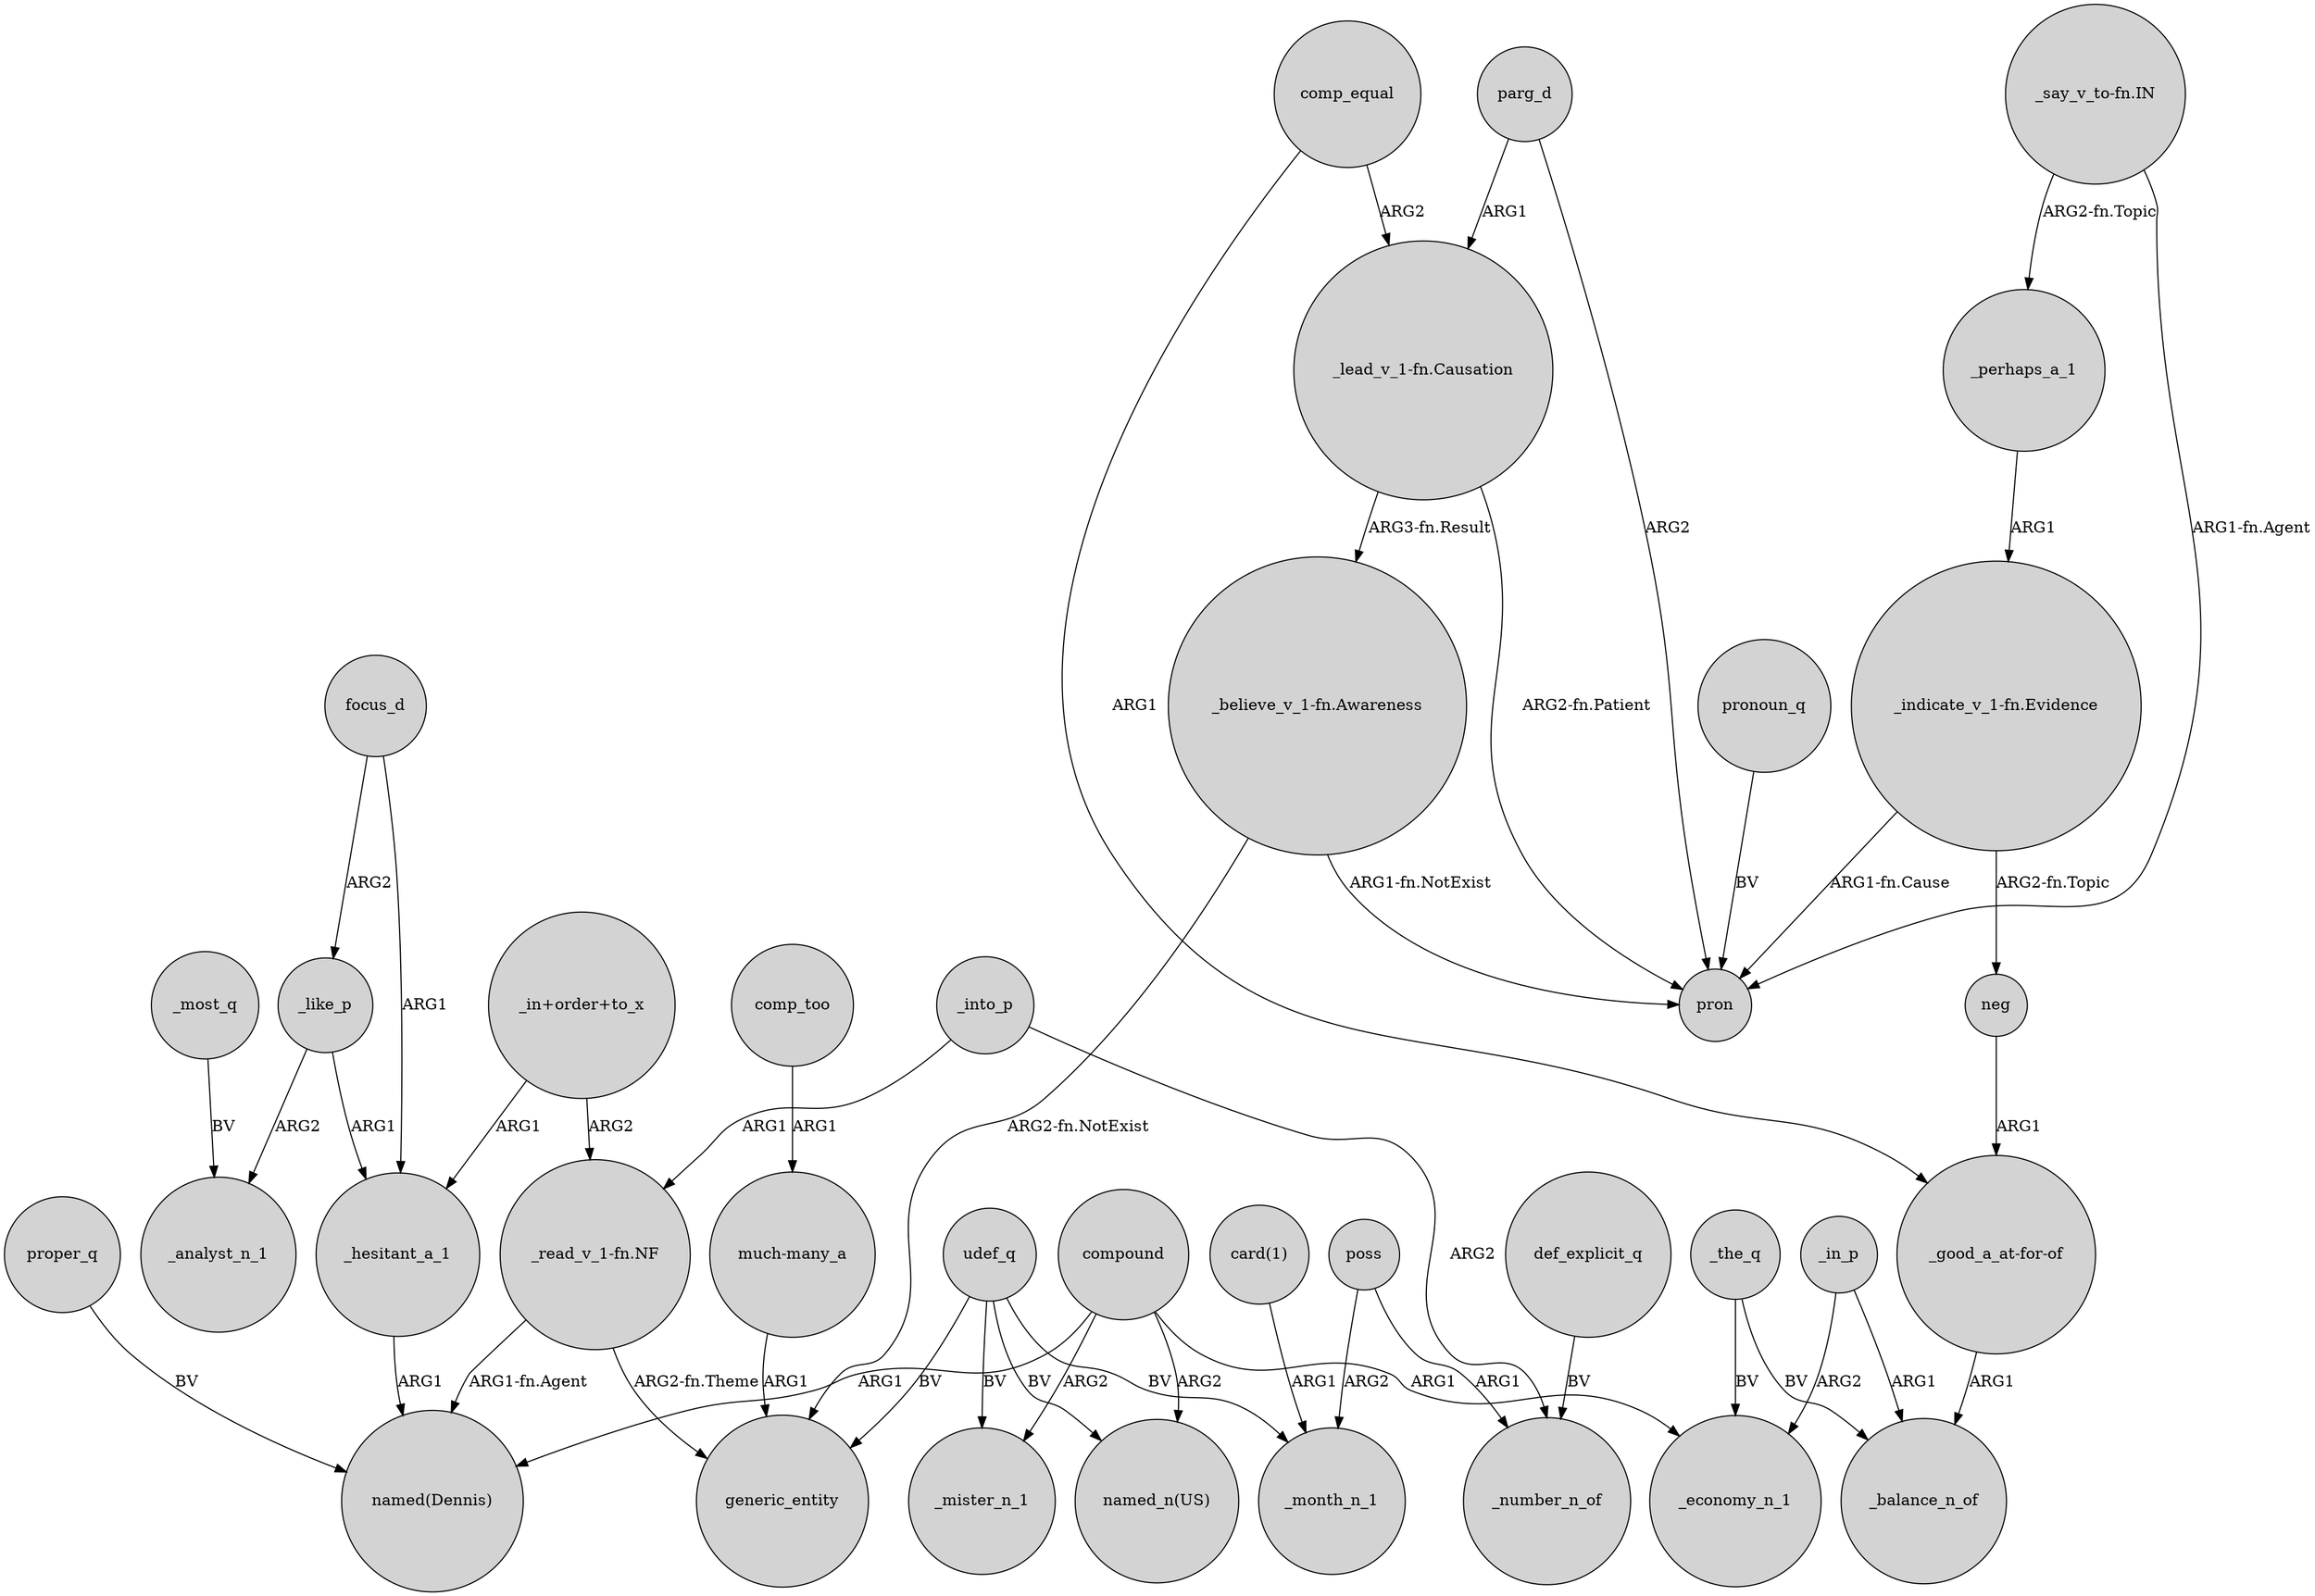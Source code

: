 digraph {
	node [shape=circle style=filled]
	"_lead_v_1-fn.Causation" -> "_believe_v_1-fn.Awareness" [label="ARG3-fn.Result"]
	"_read_v_1-fn.NF" -> generic_entity [label="ARG2-fn.Theme"]
	_like_p -> _hesitant_a_1 [label=ARG1]
	poss -> _month_n_1 [label=ARG2]
	"_indicate_v_1-fn.Evidence" -> pron [label="ARG1-fn.Cause"]
	_in_p -> _balance_n_of [label=ARG1]
	"_indicate_v_1-fn.Evidence" -> neg [label="ARG2-fn.Topic"]
	udef_q -> "named_n(US)" [label=BV]
	udef_q -> generic_entity [label=BV]
	"_good_a_at-for-of" -> _balance_n_of [label=ARG1]
	focus_d -> _like_p [label=ARG2]
	_most_q -> _analyst_n_1 [label=BV]
	focus_d -> _hesitant_a_1 [label=ARG1]
	comp_too -> "much-many_a" [label=ARG1]
	"much-many_a" -> generic_entity [label=ARG1]
	compound -> _mister_n_1 [label=ARG2]
	"card(1)" -> _month_n_1 [label=ARG1]
	udef_q -> _mister_n_1 [label=BV]
	_the_q -> _economy_n_1 [label=BV]
	"_believe_v_1-fn.Awareness" -> generic_entity [label="ARG2-fn.NotExist"]
	neg -> "_good_a_at-for-of" [label=ARG1]
	"_lead_v_1-fn.Causation" -> pron [label="ARG2-fn.Patient"]
	udef_q -> _month_n_1 [label=BV]
	"_in+order+to_x" -> "_read_v_1-fn.NF" [label=ARG2]
	compound -> "named_n(US)" [label=ARG2]
	compound -> "named(Dennis)" [label=ARG1]
	def_explicit_q -> _number_n_of [label=BV]
	_the_q -> _balance_n_of [label=BV]
	_into_p -> _number_n_of [label=ARG2]
	parg_d -> pron [label=ARG2]
	poss -> _number_n_of [label=ARG1]
	pronoun_q -> pron [label=BV]
	_in_p -> _economy_n_1 [label=ARG2]
	_like_p -> _analyst_n_1 [label=ARG2]
	"_read_v_1-fn.NF" -> "named(Dennis)" [label="ARG1-fn.Agent"]
	comp_equal -> "_lead_v_1-fn.Causation" [label=ARG2]
	"_in+order+to_x" -> _hesitant_a_1 [label=ARG1]
	"_say_v_to-fn.IN" -> pron [label="ARG1-fn.Agent"]
	compound -> _economy_n_1 [label=ARG1]
	parg_d -> "_lead_v_1-fn.Causation" [label=ARG1]
	_perhaps_a_1 -> "_indicate_v_1-fn.Evidence" [label=ARG1]
	_hesitant_a_1 -> "named(Dennis)" [label=ARG1]
	"_believe_v_1-fn.Awareness" -> pron [label="ARG1-fn.NotExist"]
	_into_p -> "_read_v_1-fn.NF" [label=ARG1]
	proper_q -> "named(Dennis)" [label=BV]
	comp_equal -> "_good_a_at-for-of" [label=ARG1]
	"_say_v_to-fn.IN" -> _perhaps_a_1 [label="ARG2-fn.Topic"]
}
